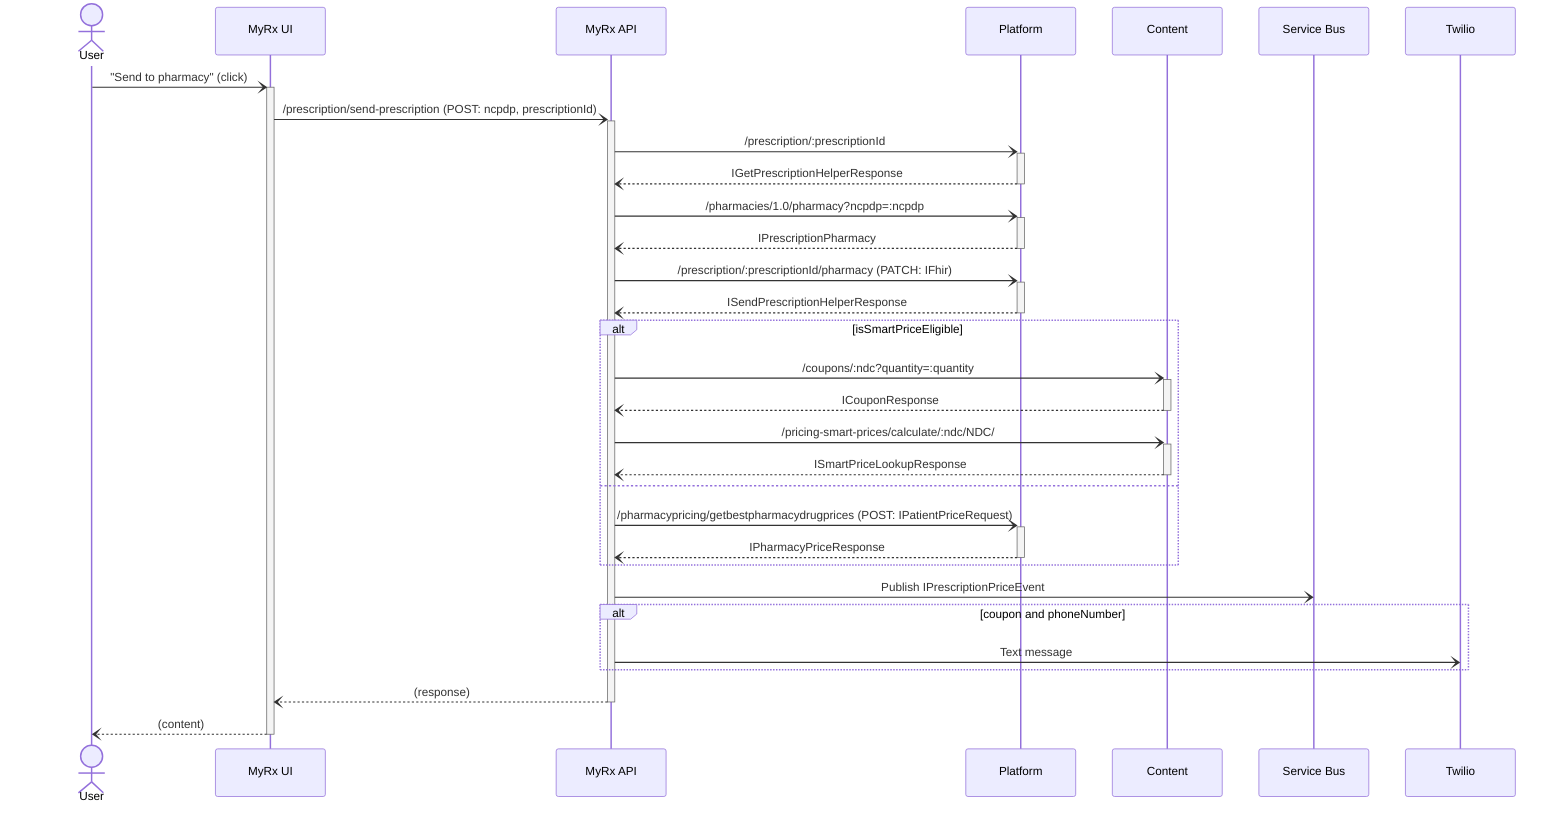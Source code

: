 sequenceDiagram
  Actor User
  User-)+MyRx UI: "Send to pharmacy" (click)
  MyRx UI-)+MyRx API: /prescription/send-prescription (POST: ncpdp, prescriptionId)
  MyRx API-)+Platform: /prescription/:prescriptionId
  Platform--)-MyRx API: IGetPrescriptionHelperResponse
  MyRx API-)+Platform: /pharmacies/1.0/pharmacy?ncpdp=:ncpdp
  Platform--)-MyRx API: IPrescriptionPharmacy
  MyRx API-)+Platform: /prescription/:prescriptionId/pharmacy (PATCH: IFhir)
  Platform--)-MyRx API: ISendPrescriptionHelperResponse
  alt isSmartPriceEligible
  MyRx API-)+Content: /coupons/:ndc?quantity=:quantity
  Content--)-MyRx API: ICouponResponse
  MyRx API-)+Content: /pricing-smart-prices/calculate/:ndc/NDC/
  Content--)-MyRx API: ISmartPriceLookupResponse
  else
  MyRx API-)+Platform: /pharmacypricing/getbestpharmacydrugprices (POST: IPatientPriceRequest)
  Platform--)-MyRx API: IPharmacyPriceResponse
  end
  MyRx API-)Service Bus: Publish IPrescriptionPriceEvent
  alt coupon and phoneNumber
  MyRx API-)Twilio: Text message
  end
  MyRx API--)-MyRx UI: (response)
  MyRx UI--)-User: (content)